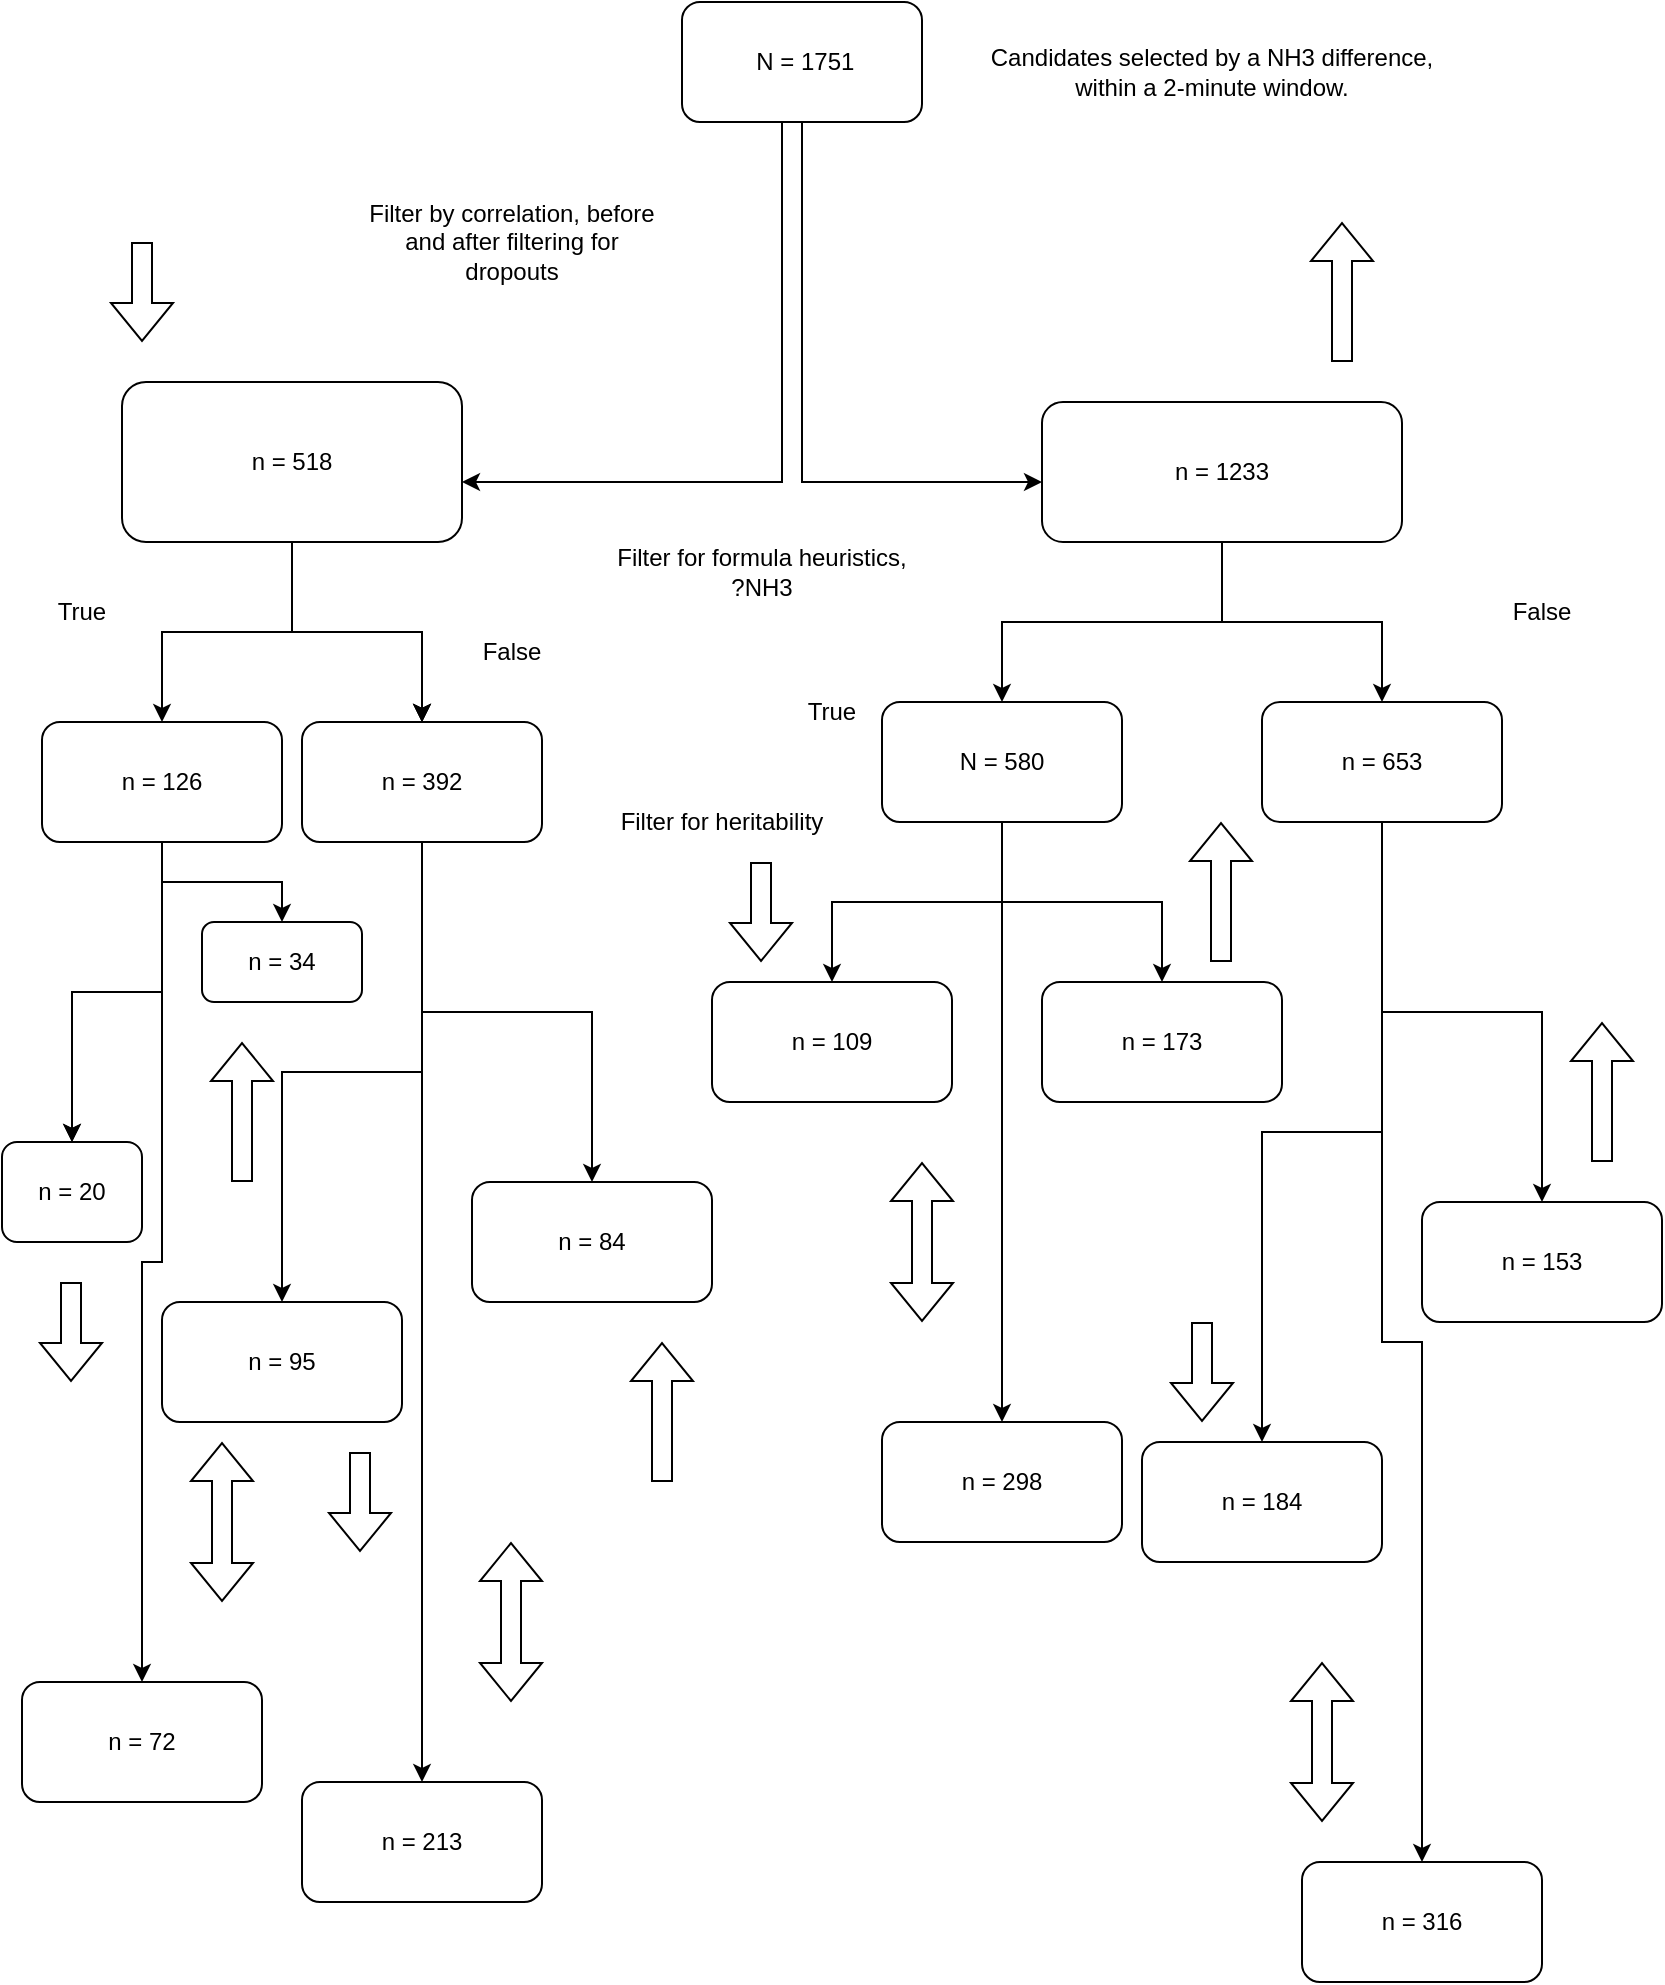 <mxfile version="21.7.2" type="gitlab">
  <diagram name="Page-1" id="zJhxCGBS8uIceYkO7BP5">
    <mxGraphModel dx="1434" dy="790" grid="1" gridSize="10" guides="1" tooltips="1" connect="1" arrows="1" fold="1" page="1" pageScale="1" pageWidth="850" pageHeight="1100" math="0" shadow="0">
      <root>
        <mxCell id="0" />
        <mxCell id="1" parent="0" />
        <mxCell id="oMTf7mPI0D8Veq3SWpqg-4" value="" style="edgeStyle=orthogonalEdgeStyle;rounded=0;orthogonalLoop=1;jettySize=auto;html=1;" parent="1" source="oMTf7mPI0D8Veq3SWpqg-1" target="oMTf7mPI0D8Veq3SWpqg-3" edge="1">
          <mxGeometry relative="1" as="geometry">
            <Array as="points">
              <mxPoint x="400" y="280" />
            </Array>
          </mxGeometry>
        </mxCell>
        <mxCell id="oMTf7mPI0D8Veq3SWpqg-10" value="" style="edgeStyle=orthogonalEdgeStyle;rounded=0;orthogonalLoop=1;jettySize=auto;html=1;" parent="1" source="oMTf7mPI0D8Veq3SWpqg-1" target="oMTf7mPI0D8Veq3SWpqg-9" edge="1">
          <mxGeometry relative="1" as="geometry">
            <Array as="points">
              <mxPoint x="410" y="280" />
            </Array>
          </mxGeometry>
        </mxCell>
        <mxCell id="oMTf7mPI0D8Veq3SWpqg-1" value="&amp;nbsp;N = 1751" style="rounded=1;whiteSpace=wrap;html=1;" parent="1" vertex="1">
          <mxGeometry x="350" y="40" width="120" height="60" as="geometry" />
        </mxCell>
        <mxCell id="gorPxbY95Fz5t8Rw8rJE-2" value="" style="edgeStyle=orthogonalEdgeStyle;rounded=0;orthogonalLoop=1;jettySize=auto;html=1;" edge="1" parent="1" source="oMTf7mPI0D8Veq3SWpqg-3" target="gorPxbY95Fz5t8Rw8rJE-1">
          <mxGeometry relative="1" as="geometry" />
        </mxCell>
        <mxCell id="gorPxbY95Fz5t8Rw8rJE-4" value="" style="edgeStyle=orthogonalEdgeStyle;rounded=0;orthogonalLoop=1;jettySize=auto;html=1;" edge="1" parent="1" source="oMTf7mPI0D8Veq3SWpqg-3" target="gorPxbY95Fz5t8Rw8rJE-1">
          <mxGeometry relative="1" as="geometry" />
        </mxCell>
        <mxCell id="gorPxbY95Fz5t8Rw8rJE-5" value="" style="edgeStyle=orthogonalEdgeStyle;rounded=0;orthogonalLoop=1;jettySize=auto;html=1;" edge="1" parent="1" source="oMTf7mPI0D8Veq3SWpqg-3" target="gorPxbY95Fz5t8Rw8rJE-1">
          <mxGeometry relative="1" as="geometry" />
        </mxCell>
        <mxCell id="gorPxbY95Fz5t8Rw8rJE-7" value="" style="edgeStyle=orthogonalEdgeStyle;rounded=0;orthogonalLoop=1;jettySize=auto;html=1;" edge="1" parent="1" source="oMTf7mPI0D8Veq3SWpqg-3" target="gorPxbY95Fz5t8Rw8rJE-6">
          <mxGeometry relative="1" as="geometry" />
        </mxCell>
        <mxCell id="oMTf7mPI0D8Veq3SWpqg-3" value="n = 518" style="whiteSpace=wrap;html=1;rounded=1;" parent="1" vertex="1">
          <mxGeometry x="70" y="230" width="170" height="80" as="geometry" />
        </mxCell>
        <mxCell id="oMTf7mPI0D8Veq3SWpqg-5" value="Filter by correlation, before and after filtering for dropouts" style="text;html=1;strokeColor=none;fillColor=none;align=center;verticalAlign=middle;whiteSpace=wrap;rounded=0;" parent="1" vertex="1">
          <mxGeometry x="190" y="130" width="150" height="60" as="geometry" />
        </mxCell>
        <mxCell id="oMTf7mPI0D8Veq3SWpqg-6" value="Candidates selected by a NH3 difference, within a 2-minute window." style="text;html=1;strokeColor=none;fillColor=none;align=center;verticalAlign=middle;whiteSpace=wrap;rounded=0;" parent="1" vertex="1">
          <mxGeometry x="500" y="40" width="230" height="70" as="geometry" />
        </mxCell>
        <mxCell id="gorPxbY95Fz5t8Rw8rJE-10" value="" style="edgeStyle=orthogonalEdgeStyle;rounded=0;orthogonalLoop=1;jettySize=auto;html=1;" edge="1" parent="1" source="oMTf7mPI0D8Veq3SWpqg-9" target="gorPxbY95Fz5t8Rw8rJE-9">
          <mxGeometry relative="1" as="geometry" />
        </mxCell>
        <mxCell id="gorPxbY95Fz5t8Rw8rJE-13" value="" style="edgeStyle=orthogonalEdgeStyle;rounded=0;orthogonalLoop=1;jettySize=auto;html=1;" edge="1" parent="1" source="oMTf7mPI0D8Veq3SWpqg-9" target="gorPxbY95Fz5t8Rw8rJE-12">
          <mxGeometry relative="1" as="geometry" />
        </mxCell>
        <mxCell id="oMTf7mPI0D8Veq3SWpqg-9" value="n = 1233" style="whiteSpace=wrap;html=1;rounded=1;" parent="1" vertex="1">
          <mxGeometry x="530" y="240" width="180" height="70" as="geometry" />
        </mxCell>
        <mxCell id="oMTf7mPI0D8Veq3SWpqg-12" value="" style="shape=flexArrow;endArrow=classic;html=1;rounded=0;" parent="1" edge="1">
          <mxGeometry width="50" height="50" relative="1" as="geometry">
            <mxPoint x="680" y="220" as="sourcePoint" />
            <mxPoint x="680" y="150" as="targetPoint" />
          </mxGeometry>
        </mxCell>
        <mxCell id="oMTf7mPI0D8Veq3SWpqg-15" value="&lt;div&gt;Filter for formula heuristics,&lt;/div&gt;&lt;div&gt;?NH3&lt;br&gt;&lt;/div&gt;" style="text;html=1;strokeColor=none;fillColor=none;align=center;verticalAlign=middle;whiteSpace=wrap;rounded=0;" parent="1" vertex="1">
          <mxGeometry x="290" y="280" width="200" height="90" as="geometry" />
        </mxCell>
        <mxCell id="oMTf7mPI0D8Veq3SWpqg-19" value="" style="shape=flexArrow;endArrow=classic;html=1;rounded=0;" parent="1" edge="1">
          <mxGeometry width="50" height="50" relative="1" as="geometry">
            <mxPoint x="80" y="160" as="sourcePoint" />
            <mxPoint x="80" y="210" as="targetPoint" />
          </mxGeometry>
        </mxCell>
        <mxCell id="gorPxbY95Fz5t8Rw8rJE-43" value="" style="edgeStyle=orthogonalEdgeStyle;rounded=0;orthogonalLoop=1;jettySize=auto;html=1;" edge="1" parent="1" source="gorPxbY95Fz5t8Rw8rJE-1" target="gorPxbY95Fz5t8Rw8rJE-42">
          <mxGeometry relative="1" as="geometry" />
        </mxCell>
        <mxCell id="gorPxbY95Fz5t8Rw8rJE-45" value="" style="edgeStyle=orthogonalEdgeStyle;rounded=0;orthogonalLoop=1;jettySize=auto;html=1;" edge="1" parent="1" source="gorPxbY95Fz5t8Rw8rJE-1" target="gorPxbY95Fz5t8Rw8rJE-44">
          <mxGeometry relative="1" as="geometry" />
        </mxCell>
        <mxCell id="gorPxbY95Fz5t8Rw8rJE-47" value="" style="edgeStyle=orthogonalEdgeStyle;rounded=0;orthogonalLoop=1;jettySize=auto;html=1;" edge="1" parent="1" source="gorPxbY95Fz5t8Rw8rJE-1" target="gorPxbY95Fz5t8Rw8rJE-46">
          <mxGeometry relative="1" as="geometry" />
        </mxCell>
        <mxCell id="gorPxbY95Fz5t8Rw8rJE-1" value="n = 392" style="whiteSpace=wrap;html=1;rounded=1;" vertex="1" parent="1">
          <mxGeometry x="160" y="400" width="120" height="60" as="geometry" />
        </mxCell>
        <mxCell id="gorPxbY95Fz5t8Rw8rJE-3" value="False" style="text;html=1;strokeColor=none;fillColor=none;align=center;verticalAlign=middle;whiteSpace=wrap;rounded=0;" vertex="1" parent="1">
          <mxGeometry x="235" y="350" width="60" height="30" as="geometry" />
        </mxCell>
        <mxCell id="gorPxbY95Fz5t8Rw8rJE-49" value="" style="edgeStyle=orthogonalEdgeStyle;rounded=0;orthogonalLoop=1;jettySize=auto;html=1;" edge="1" parent="1" source="gorPxbY95Fz5t8Rw8rJE-6" target="gorPxbY95Fz5t8Rw8rJE-48">
          <mxGeometry relative="1" as="geometry" />
        </mxCell>
        <mxCell id="gorPxbY95Fz5t8Rw8rJE-53" value="" style="edgeStyle=orthogonalEdgeStyle;rounded=0;orthogonalLoop=1;jettySize=auto;html=1;" edge="1" parent="1" source="gorPxbY95Fz5t8Rw8rJE-6" target="gorPxbY95Fz5t8Rw8rJE-52">
          <mxGeometry relative="1" as="geometry" />
        </mxCell>
        <mxCell id="gorPxbY95Fz5t8Rw8rJE-54" value="" style="edgeStyle=orthogonalEdgeStyle;rounded=0;orthogonalLoop=1;jettySize=auto;html=1;" edge="1" parent="1" source="gorPxbY95Fz5t8Rw8rJE-6" target="gorPxbY95Fz5t8Rw8rJE-52">
          <mxGeometry relative="1" as="geometry" />
        </mxCell>
        <mxCell id="gorPxbY95Fz5t8Rw8rJE-57" value="" style="edgeStyle=orthogonalEdgeStyle;rounded=0;orthogonalLoop=1;jettySize=auto;html=1;" edge="1" parent="1" source="gorPxbY95Fz5t8Rw8rJE-6" target="gorPxbY95Fz5t8Rw8rJE-56">
          <mxGeometry relative="1" as="geometry" />
        </mxCell>
        <mxCell id="gorPxbY95Fz5t8Rw8rJE-6" value="n = 126 " style="whiteSpace=wrap;html=1;rounded=1;" vertex="1" parent="1">
          <mxGeometry x="30" y="400" width="120" height="60" as="geometry" />
        </mxCell>
        <mxCell id="gorPxbY95Fz5t8Rw8rJE-8" value="True" style="text;html=1;strokeColor=none;fillColor=none;align=center;verticalAlign=middle;whiteSpace=wrap;rounded=0;" vertex="1" parent="1">
          <mxGeometry x="20" y="330" width="60" height="30" as="geometry" />
        </mxCell>
        <mxCell id="gorPxbY95Fz5t8Rw8rJE-31" value="" style="edgeStyle=orthogonalEdgeStyle;rounded=0;orthogonalLoop=1;jettySize=auto;html=1;" edge="1" parent="1" source="gorPxbY95Fz5t8Rw8rJE-9" target="gorPxbY95Fz5t8Rw8rJE-30">
          <mxGeometry relative="1" as="geometry" />
        </mxCell>
        <mxCell id="gorPxbY95Fz5t8Rw8rJE-34" value="" style="edgeStyle=orthogonalEdgeStyle;rounded=0;orthogonalLoop=1;jettySize=auto;html=1;" edge="1" parent="1" source="gorPxbY95Fz5t8Rw8rJE-9" target="gorPxbY95Fz5t8Rw8rJE-33">
          <mxGeometry relative="1" as="geometry" />
        </mxCell>
        <mxCell id="gorPxbY95Fz5t8Rw8rJE-36" value="" style="edgeStyle=orthogonalEdgeStyle;rounded=0;orthogonalLoop=1;jettySize=auto;html=1;" edge="1" parent="1" source="gorPxbY95Fz5t8Rw8rJE-9" target="gorPxbY95Fz5t8Rw8rJE-35">
          <mxGeometry relative="1" as="geometry" />
        </mxCell>
        <mxCell id="gorPxbY95Fz5t8Rw8rJE-9" value="n = 653" style="whiteSpace=wrap;html=1;rounded=1;" vertex="1" parent="1">
          <mxGeometry x="640" y="390" width="120" height="60" as="geometry" />
        </mxCell>
        <mxCell id="gorPxbY95Fz5t8Rw8rJE-18" value="" style="edgeStyle=orthogonalEdgeStyle;rounded=0;orthogonalLoop=1;jettySize=auto;html=1;" edge="1" parent="1" source="gorPxbY95Fz5t8Rw8rJE-12" target="gorPxbY95Fz5t8Rw8rJE-17">
          <mxGeometry relative="1" as="geometry" />
        </mxCell>
        <mxCell id="gorPxbY95Fz5t8Rw8rJE-20" value="" style="edgeStyle=orthogonalEdgeStyle;rounded=0;orthogonalLoop=1;jettySize=auto;html=1;" edge="1" parent="1" source="gorPxbY95Fz5t8Rw8rJE-12" target="gorPxbY95Fz5t8Rw8rJE-19">
          <mxGeometry relative="1" as="geometry" />
        </mxCell>
        <mxCell id="gorPxbY95Fz5t8Rw8rJE-22" value="" style="edgeStyle=orthogonalEdgeStyle;rounded=0;orthogonalLoop=1;jettySize=auto;html=1;" edge="1" parent="1" source="gorPxbY95Fz5t8Rw8rJE-12" target="gorPxbY95Fz5t8Rw8rJE-21">
          <mxGeometry relative="1" as="geometry" />
        </mxCell>
        <mxCell id="gorPxbY95Fz5t8Rw8rJE-12" value="N = 580" style="whiteSpace=wrap;html=1;rounded=1;" vertex="1" parent="1">
          <mxGeometry x="450" y="390" width="120" height="60" as="geometry" />
        </mxCell>
        <mxCell id="gorPxbY95Fz5t8Rw8rJE-14" value="True" style="text;html=1;strokeColor=none;fillColor=none;align=center;verticalAlign=middle;whiteSpace=wrap;rounded=0;" vertex="1" parent="1">
          <mxGeometry x="395" y="380" width="60" height="30" as="geometry" />
        </mxCell>
        <mxCell id="gorPxbY95Fz5t8Rw8rJE-15" value="False" style="text;html=1;strokeColor=none;fillColor=none;align=center;verticalAlign=middle;whiteSpace=wrap;rounded=0;" vertex="1" parent="1">
          <mxGeometry x="750" y="330" width="60" height="30" as="geometry" />
        </mxCell>
        <mxCell id="gorPxbY95Fz5t8Rw8rJE-16" value="Filter for heritability" style="text;html=1;strokeColor=none;fillColor=none;align=center;verticalAlign=middle;whiteSpace=wrap;rounded=0;" vertex="1" parent="1">
          <mxGeometry x="290" y="420" width="160" height="60" as="geometry" />
        </mxCell>
        <mxCell id="gorPxbY95Fz5t8Rw8rJE-17" value="n = 109" style="whiteSpace=wrap;html=1;rounded=1;" vertex="1" parent="1">
          <mxGeometry x="365" y="530" width="120" height="60" as="geometry" />
        </mxCell>
        <mxCell id="gorPxbY95Fz5t8Rw8rJE-19" value="n = 298" style="whiteSpace=wrap;html=1;rounded=1;" vertex="1" parent="1">
          <mxGeometry x="450" y="750" width="120" height="60" as="geometry" />
        </mxCell>
        <mxCell id="gorPxbY95Fz5t8Rw8rJE-21" value="n = 173" style="whiteSpace=wrap;html=1;rounded=1;" vertex="1" parent="1">
          <mxGeometry x="530" y="530" width="120" height="60" as="geometry" />
        </mxCell>
        <mxCell id="gorPxbY95Fz5t8Rw8rJE-23" value="" style="shape=flexArrow;endArrow=classic;startArrow=classic;html=1;rounded=0;" edge="1" parent="1">
          <mxGeometry width="100" height="100" relative="1" as="geometry">
            <mxPoint x="470" y="700" as="sourcePoint" />
            <mxPoint x="470" y="620" as="targetPoint" />
          </mxGeometry>
        </mxCell>
        <mxCell id="gorPxbY95Fz5t8Rw8rJE-30" value="n = 316" style="whiteSpace=wrap;html=1;rounded=1;" vertex="1" parent="1">
          <mxGeometry x="660" y="970" width="120" height="60" as="geometry" />
        </mxCell>
        <mxCell id="gorPxbY95Fz5t8Rw8rJE-33" value="n = 153" style="whiteSpace=wrap;html=1;rounded=1;" vertex="1" parent="1">
          <mxGeometry x="720" y="640" width="120" height="60" as="geometry" />
        </mxCell>
        <mxCell id="gorPxbY95Fz5t8Rw8rJE-35" value="n = 184" style="whiteSpace=wrap;html=1;rounded=1;" vertex="1" parent="1">
          <mxGeometry x="580" y="760" width="120" height="60" as="geometry" />
        </mxCell>
        <mxCell id="gorPxbY95Fz5t8Rw8rJE-37" value="" style="shape=flexArrow;endArrow=classic;startArrow=classic;html=1;rounded=0;" edge="1" parent="1">
          <mxGeometry width="100" height="100" relative="1" as="geometry">
            <mxPoint x="670" y="950" as="sourcePoint" />
            <mxPoint x="670" y="870" as="targetPoint" />
          </mxGeometry>
        </mxCell>
        <mxCell id="gorPxbY95Fz5t8Rw8rJE-38" value="" style="shape=flexArrow;endArrow=classic;html=1;rounded=0;" edge="1" parent="1">
          <mxGeometry width="50" height="50" relative="1" as="geometry">
            <mxPoint x="810" y="620" as="sourcePoint" />
            <mxPoint x="810" y="550" as="targetPoint" />
          </mxGeometry>
        </mxCell>
        <mxCell id="gorPxbY95Fz5t8Rw8rJE-39" value="" style="shape=flexArrow;endArrow=classic;html=1;rounded=0;" edge="1" parent="1">
          <mxGeometry width="50" height="50" relative="1" as="geometry">
            <mxPoint x="619.5" y="520" as="sourcePoint" />
            <mxPoint x="619.5" y="450" as="targetPoint" />
          </mxGeometry>
        </mxCell>
        <mxCell id="gorPxbY95Fz5t8Rw8rJE-40" value="" style="shape=flexArrow;endArrow=classic;html=1;rounded=0;" edge="1" parent="1">
          <mxGeometry width="50" height="50" relative="1" as="geometry">
            <mxPoint x="389.5" y="470" as="sourcePoint" />
            <mxPoint x="389.5" y="520" as="targetPoint" />
          </mxGeometry>
        </mxCell>
        <mxCell id="gorPxbY95Fz5t8Rw8rJE-41" value="" style="shape=flexArrow;endArrow=classic;html=1;rounded=0;" edge="1" parent="1">
          <mxGeometry width="50" height="50" relative="1" as="geometry">
            <mxPoint x="610" y="700" as="sourcePoint" />
            <mxPoint x="610" y="750" as="targetPoint" />
          </mxGeometry>
        </mxCell>
        <mxCell id="gorPxbY95Fz5t8Rw8rJE-42" value="n = 213" style="whiteSpace=wrap;html=1;rounded=1;" vertex="1" parent="1">
          <mxGeometry x="160" y="930" width="120" height="60" as="geometry" />
        </mxCell>
        <mxCell id="gorPxbY95Fz5t8Rw8rJE-44" value="n = 84" style="whiteSpace=wrap;html=1;rounded=1;" vertex="1" parent="1">
          <mxGeometry x="245" y="630" width="120" height="60" as="geometry" />
        </mxCell>
        <mxCell id="gorPxbY95Fz5t8Rw8rJE-46" value="n = 95 " style="whiteSpace=wrap;html=1;rounded=1;" vertex="1" parent="1">
          <mxGeometry x="90" y="690" width="120" height="60" as="geometry" />
        </mxCell>
        <mxCell id="gorPxbY95Fz5t8Rw8rJE-48" value="n = 72" style="whiteSpace=wrap;html=1;rounded=1;" vertex="1" parent="1">
          <mxGeometry x="20" y="880" width="120" height="60" as="geometry" />
        </mxCell>
        <mxCell id="gorPxbY95Fz5t8Rw8rJE-50" value="" style="shape=flexArrow;endArrow=classic;startArrow=classic;html=1;rounded=0;" edge="1" parent="1">
          <mxGeometry width="100" height="100" relative="1" as="geometry">
            <mxPoint x="120" y="840" as="sourcePoint" />
            <mxPoint x="120" y="760" as="targetPoint" />
          </mxGeometry>
        </mxCell>
        <mxCell id="gorPxbY95Fz5t8Rw8rJE-51" value="" style="shape=flexArrow;endArrow=classic;startArrow=classic;html=1;rounded=0;" edge="1" parent="1">
          <mxGeometry width="100" height="100" relative="1" as="geometry">
            <mxPoint x="264.5" y="890" as="sourcePoint" />
            <mxPoint x="264.5" y="810" as="targetPoint" />
          </mxGeometry>
        </mxCell>
        <mxCell id="gorPxbY95Fz5t8Rw8rJE-52" value="n = 20" style="whiteSpace=wrap;html=1;rounded=1;" vertex="1" parent="1">
          <mxGeometry x="10" y="610" width="70" height="50" as="geometry" />
        </mxCell>
        <mxCell id="gorPxbY95Fz5t8Rw8rJE-55" value="" style="shape=flexArrow;endArrow=classic;html=1;rounded=0;" edge="1" parent="1">
          <mxGeometry width="50" height="50" relative="1" as="geometry">
            <mxPoint x="44.5" y="680" as="sourcePoint" />
            <mxPoint x="44.5" y="730" as="targetPoint" />
          </mxGeometry>
        </mxCell>
        <mxCell id="gorPxbY95Fz5t8Rw8rJE-56" value="n = 34" style="whiteSpace=wrap;html=1;rounded=1;" vertex="1" parent="1">
          <mxGeometry x="110" y="500" width="80" height="40" as="geometry" />
        </mxCell>
        <mxCell id="gorPxbY95Fz5t8Rw8rJE-58" value="" style="shape=flexArrow;endArrow=classic;html=1;rounded=0;" edge="1" parent="1">
          <mxGeometry width="50" height="50" relative="1" as="geometry">
            <mxPoint x="189" y="765" as="sourcePoint" />
            <mxPoint x="189" y="815" as="targetPoint" />
          </mxGeometry>
        </mxCell>
        <mxCell id="gorPxbY95Fz5t8Rw8rJE-59" value="" style="shape=flexArrow;endArrow=classic;html=1;rounded=0;" edge="1" parent="1">
          <mxGeometry width="50" height="50" relative="1" as="geometry">
            <mxPoint x="340" y="780" as="sourcePoint" />
            <mxPoint x="340" y="710" as="targetPoint" />
          </mxGeometry>
        </mxCell>
        <mxCell id="gorPxbY95Fz5t8Rw8rJE-60" value="" style="shape=flexArrow;endArrow=classic;html=1;rounded=0;" edge="1" parent="1">
          <mxGeometry width="50" height="50" relative="1" as="geometry">
            <mxPoint x="130" y="630" as="sourcePoint" />
            <mxPoint x="130" y="560" as="targetPoint" />
          </mxGeometry>
        </mxCell>
      </root>
    </mxGraphModel>
  </diagram>
</mxfile>

